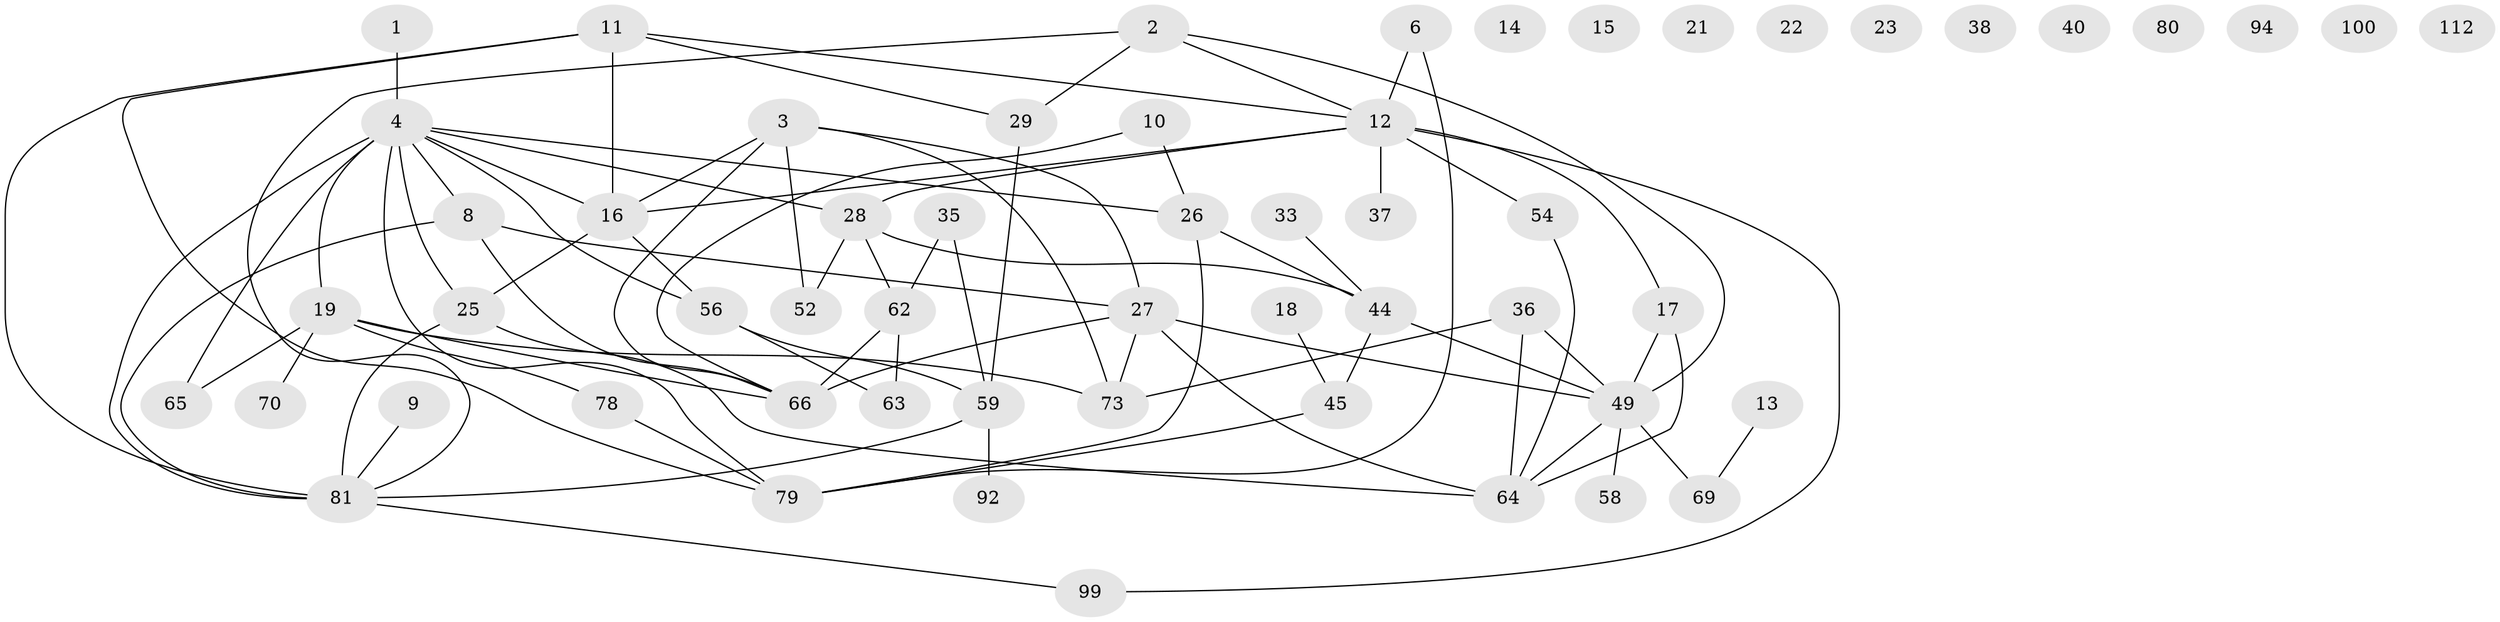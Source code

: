 // original degree distribution, {1: 0.1415929203539823, 2: 0.23893805309734514, 4: 0.168141592920354, 7: 0.008849557522123894, 3: 0.2831858407079646, 0: 0.09734513274336283, 6: 0.035398230088495575, 5: 0.02654867256637168}
// Generated by graph-tools (version 1.1) at 2025/16/03/04/25 18:16:45]
// undirected, 56 vertices, 83 edges
graph export_dot {
graph [start="1"]
  node [color=gray90,style=filled];
  1 [super="+24"];
  2 [super="+7"];
  3 [super="+30"];
  4 [super="+5+104+105+41"];
  6 [super="+107"];
  8 [super="+31+55"];
  9 [super="+90"];
  10 [super="+39+89"];
  11 [super="+20+88"];
  12 [super="+42+32+71"];
  13 [super="+102"];
  14;
  15;
  16 [super="+96+98"];
  17;
  18;
  19 [super="+46"];
  21;
  22;
  23;
  25 [super="+53"];
  26 [super="+48+47"];
  27 [super="+61"];
  28 [super="+109"];
  29 [super="+34"];
  33 [super="+74"];
  35 [super="+50"];
  36 [super="+68"];
  37;
  38;
  40;
  44 [super="+95+67"];
  45 [super="+51+91"];
  49 [super="+93+57"];
  52 [super="+77+82"];
  54 [super="+60"];
  56 [super="+72"];
  58;
  59 [super="+86"];
  62;
  63 [super="+76"];
  64;
  65;
  66 [super="+84+97"];
  69;
  70;
  73;
  78;
  79 [super="+85"];
  80;
  81 [super="+83+110+113"];
  92;
  94;
  99;
  100;
  112;
  1 -- 4;
  2 -- 81;
  2 -- 49;
  2 -- 29;
  2 -- 12;
  3 -- 73;
  3 -- 66;
  3 -- 16;
  3 -- 27;
  3 -- 52;
  4 -- 65;
  4 -- 8 [weight=2];
  4 -- 25 [weight=2];
  4 -- 19;
  4 -- 28;
  4 -- 81 [weight=2];
  4 -- 16;
  4 -- 26;
  4 -- 56;
  4 -- 79;
  6 -- 79;
  6 -- 12;
  8 -- 66;
  8 -- 81;
  8 -- 27;
  9 -- 81;
  10 -- 26;
  10 -- 66;
  11 -- 81;
  11 -- 79;
  11 -- 12;
  11 -- 29;
  11 -- 16;
  12 -- 99;
  12 -- 28;
  12 -- 54;
  12 -- 16;
  12 -- 17;
  12 -- 37;
  13 -- 69;
  16 -- 25;
  16 -- 56;
  17 -- 64;
  17 -- 49;
  18 -- 45;
  19 -- 65;
  19 -- 70;
  19 -- 73;
  19 -- 78;
  19 -- 66;
  25 -- 64;
  25 -- 81;
  26 -- 44;
  26 -- 79;
  27 -- 73;
  27 -- 49;
  27 -- 64;
  27 -- 66;
  28 -- 62;
  28 -- 52;
  28 -- 44;
  29 -- 59;
  33 -- 44;
  35 -- 59;
  35 -- 62;
  36 -- 73;
  36 -- 64;
  36 -- 49;
  44 -- 49;
  44 -- 45;
  45 -- 79;
  49 -- 64;
  49 -- 69 [weight=2];
  49 -- 58;
  54 -- 64;
  56 -- 59;
  56 -- 63;
  59 -- 81;
  59 -- 92;
  62 -- 63;
  62 -- 66;
  78 -- 79;
  81 -- 99;
}
